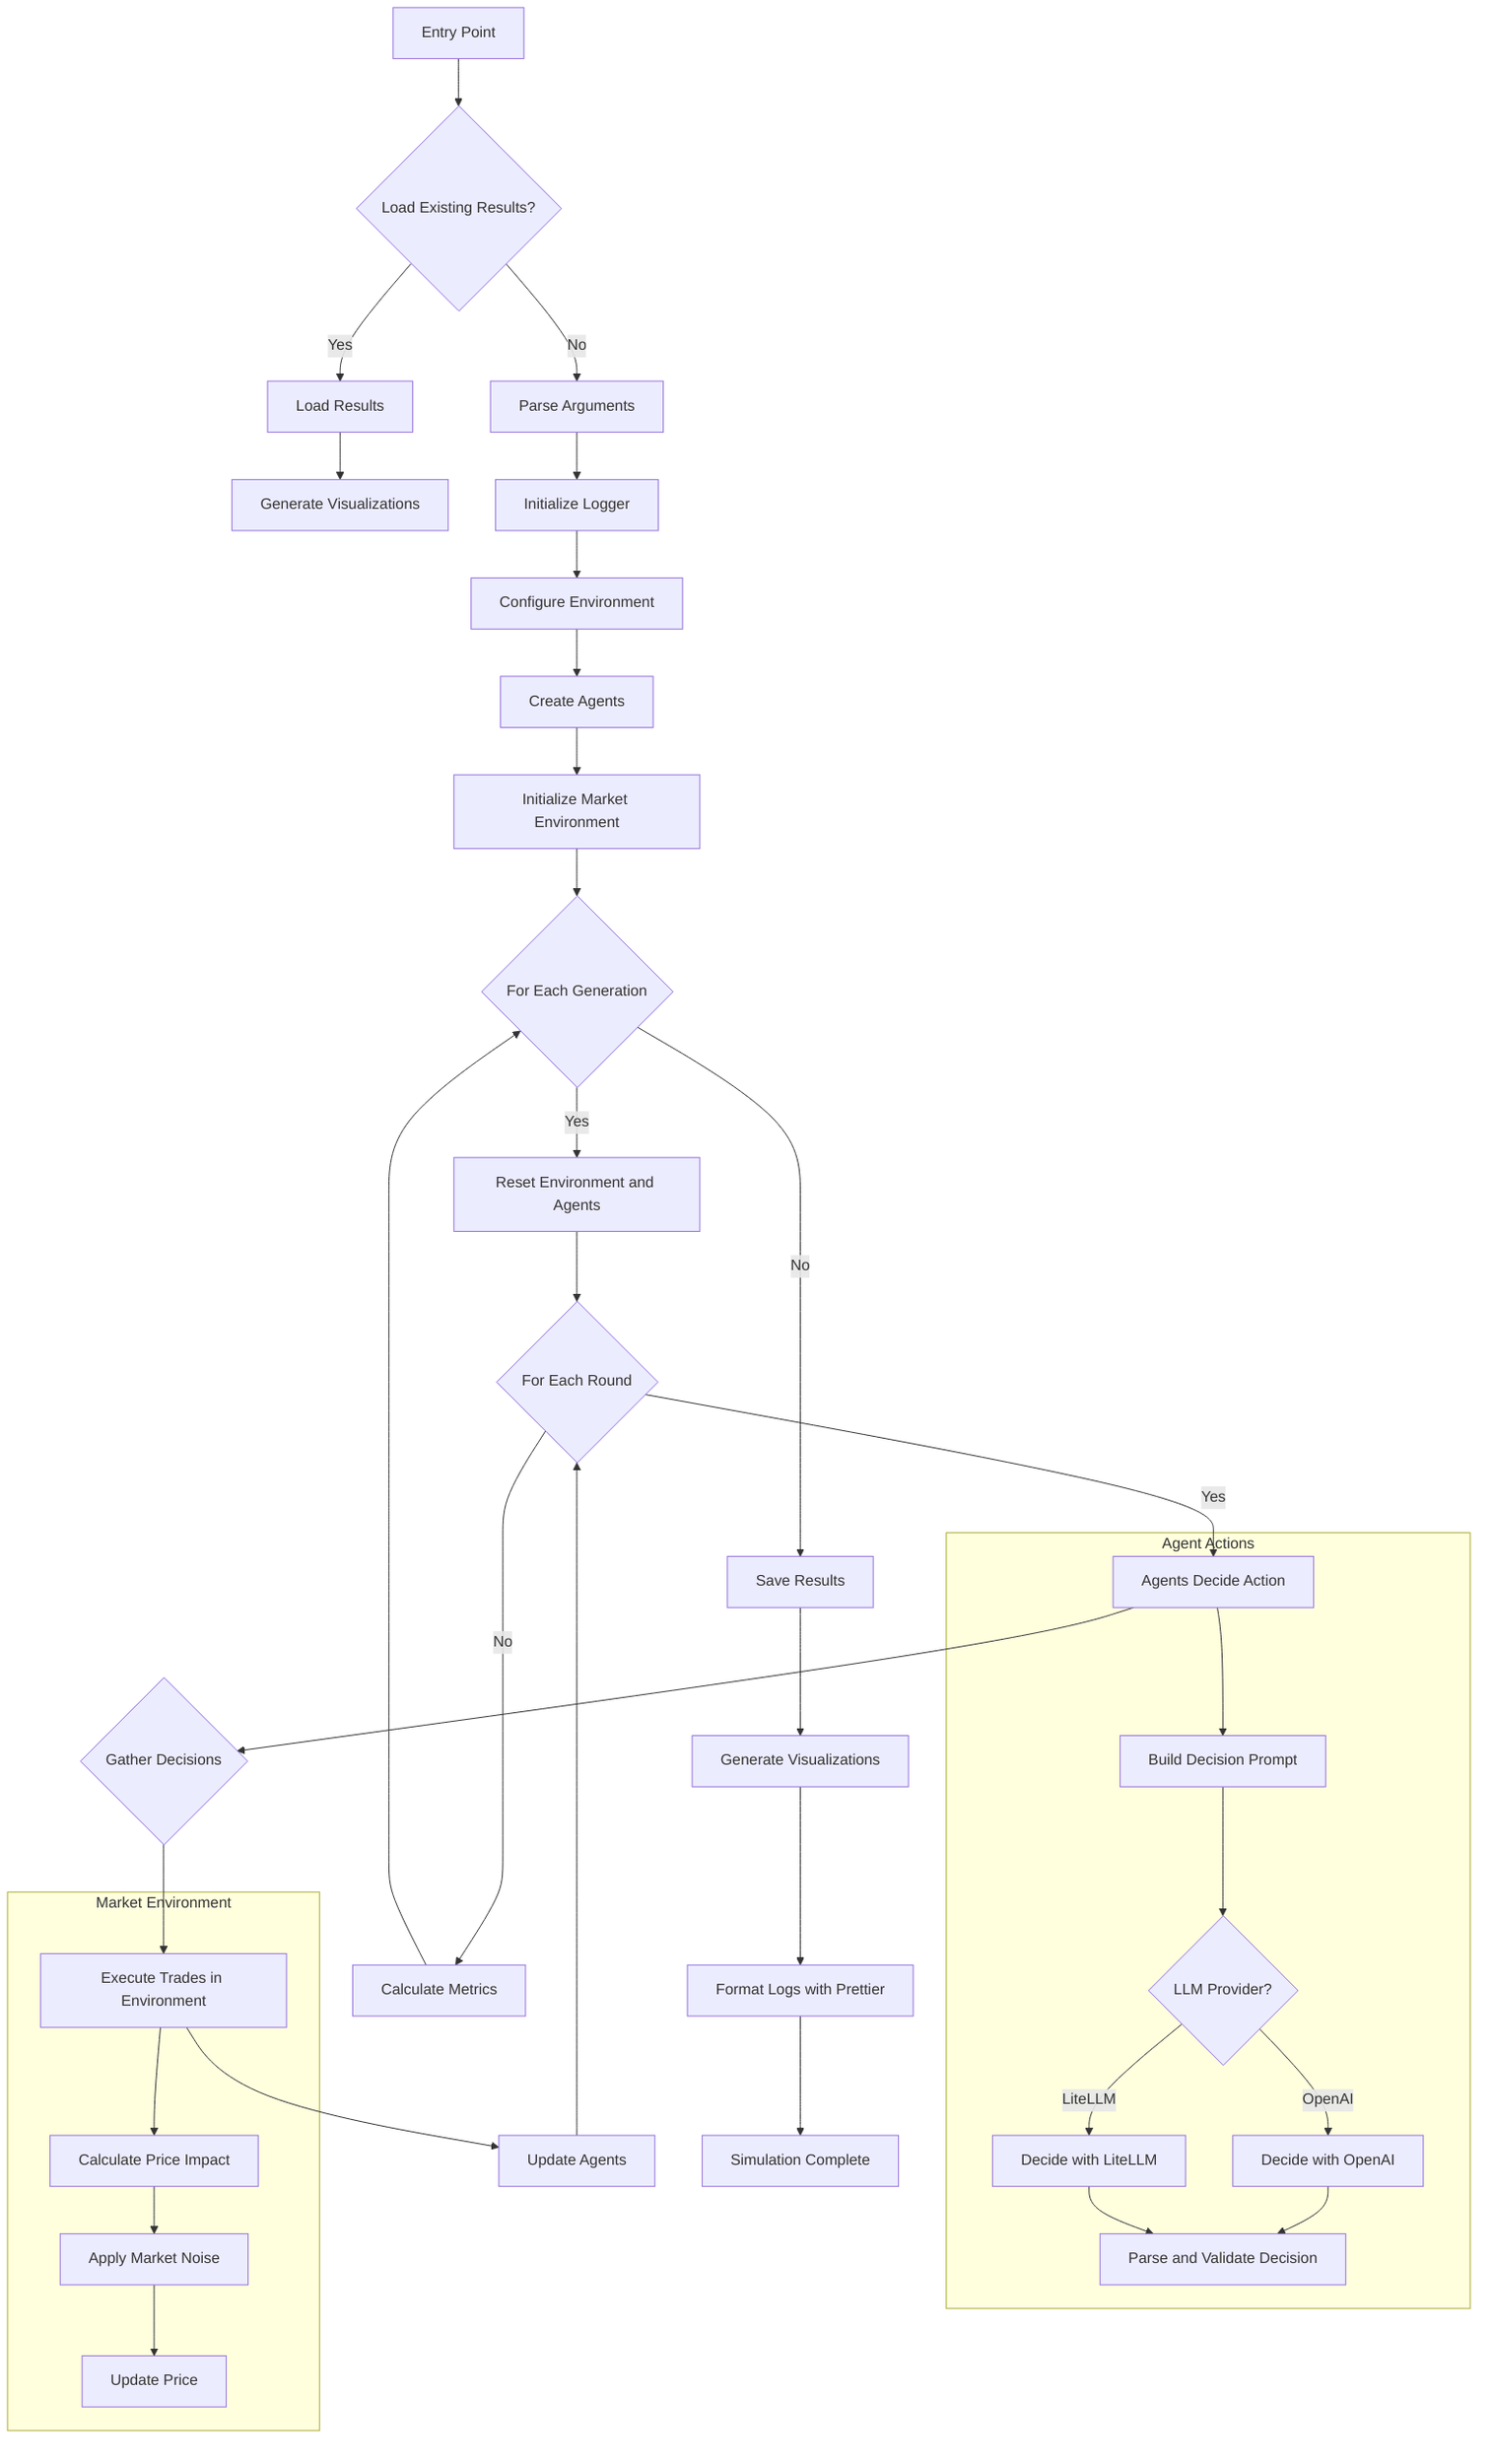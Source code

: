 graph TD
    A[Entry Point] --> B{Load Existing Results?}
    B -- Yes --> C[Load Results]
    C --> D[Generate Visualizations]
    B -- No --> E[Parse Arguments]
    E --> F[Initialize Logger]
    F --> G[Configure Environment]
    G --> H[Create Agents]
    H --> I[Initialize Market Environment]
    I --> J{For Each Generation}
    
    J -->|Yes| K[Reset Environment and Agents]
    K --> L{For Each Round}
    L -->|Yes| M[Agents Decide Action]
    M --> N{Gather Decisions}
    N --> O[Execute Trades in Environment]
    O --> P[Update Agents]
    P --> L
    
    L ---->|No| Q[Calculate Metrics]
    Q --> J
    
    J ---->|No| R[Save Results]
    R --> S[Generate Visualizations]
    S --> T[Format Logs with Prettier]
    T --> U[Simulation Complete]
    
    subgraph Agent Actions
        M --> V[Build Decision Prompt]
        V --> W{LLM Provider?}
        W -->|OpenAI| X[Decide with OpenAI]
        W -->|LiteLLM| Y[Decide with LiteLLM]
        X --> Z[Parse and Validate Decision]
        Y --> Z
    end
    
    subgraph Market Environment
        O --> AA[Calculate Price Impact]
        AA --> AB[Apply Market Noise]
        AB --> AC[Update Price]
    end
